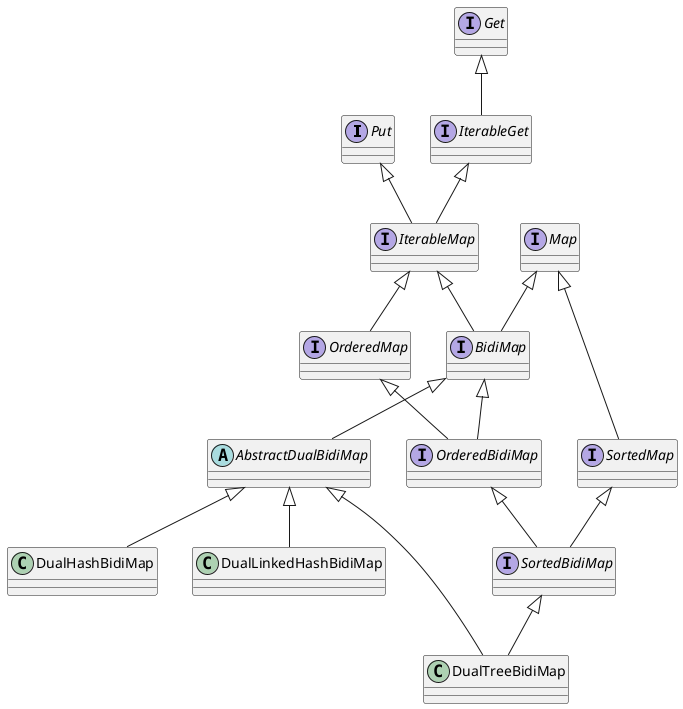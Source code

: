 @startuml

interface Put
interface Get
interface IterableGet
interface Map
interface IterableMap
interface BidiMap
abstract class AbstractDualBidiMap

interface SortedBidiMap
interface SortedMap
interface OrderedBidiMap
interface OrderedMap


Put <|-- IterableMap
IterableGet <|-- IterableMap
Get <|-- IterableGet
Map <|-- BidiMap
IterableMap <|-- BidiMap
BidiMap <|-- AbstractDualBidiMap
AbstractDualBidiMap <|-- DualHashBidiMap
AbstractDualBidiMap <|-- DualLinkedHashBidiMap
AbstractDualBidiMap <|-- DualTreeBidiMap
SortedBidiMap <|-- DualTreeBidiMap
SortedMap <|-- SortedBidiMap
BidiMap <|-- OrderedBidiMap
OrderedBidiMap <|-- SortedBidiMap
OrderedMap <|-- OrderedBidiMap
IterableMap <|-- OrderedMap
Map <|-- SortedMap




@enduml